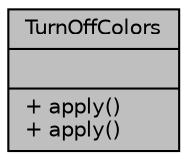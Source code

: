 digraph "TurnOffColors"
{
 // INTERACTIVE_SVG=YES
  bgcolor="transparent";
  edge [fontname="Helvetica",fontsize="10",labelfontname="Helvetica",labelfontsize="10"];
  node [fontname="Helvetica",fontsize="10",shape=record];
  Node1 [label="{TurnOffColors\n||+ apply()\l+ apply()\l}",height=0.2,width=0.4,color="black", fillcolor="grey75", style="filled" fontcolor="black"];
}
